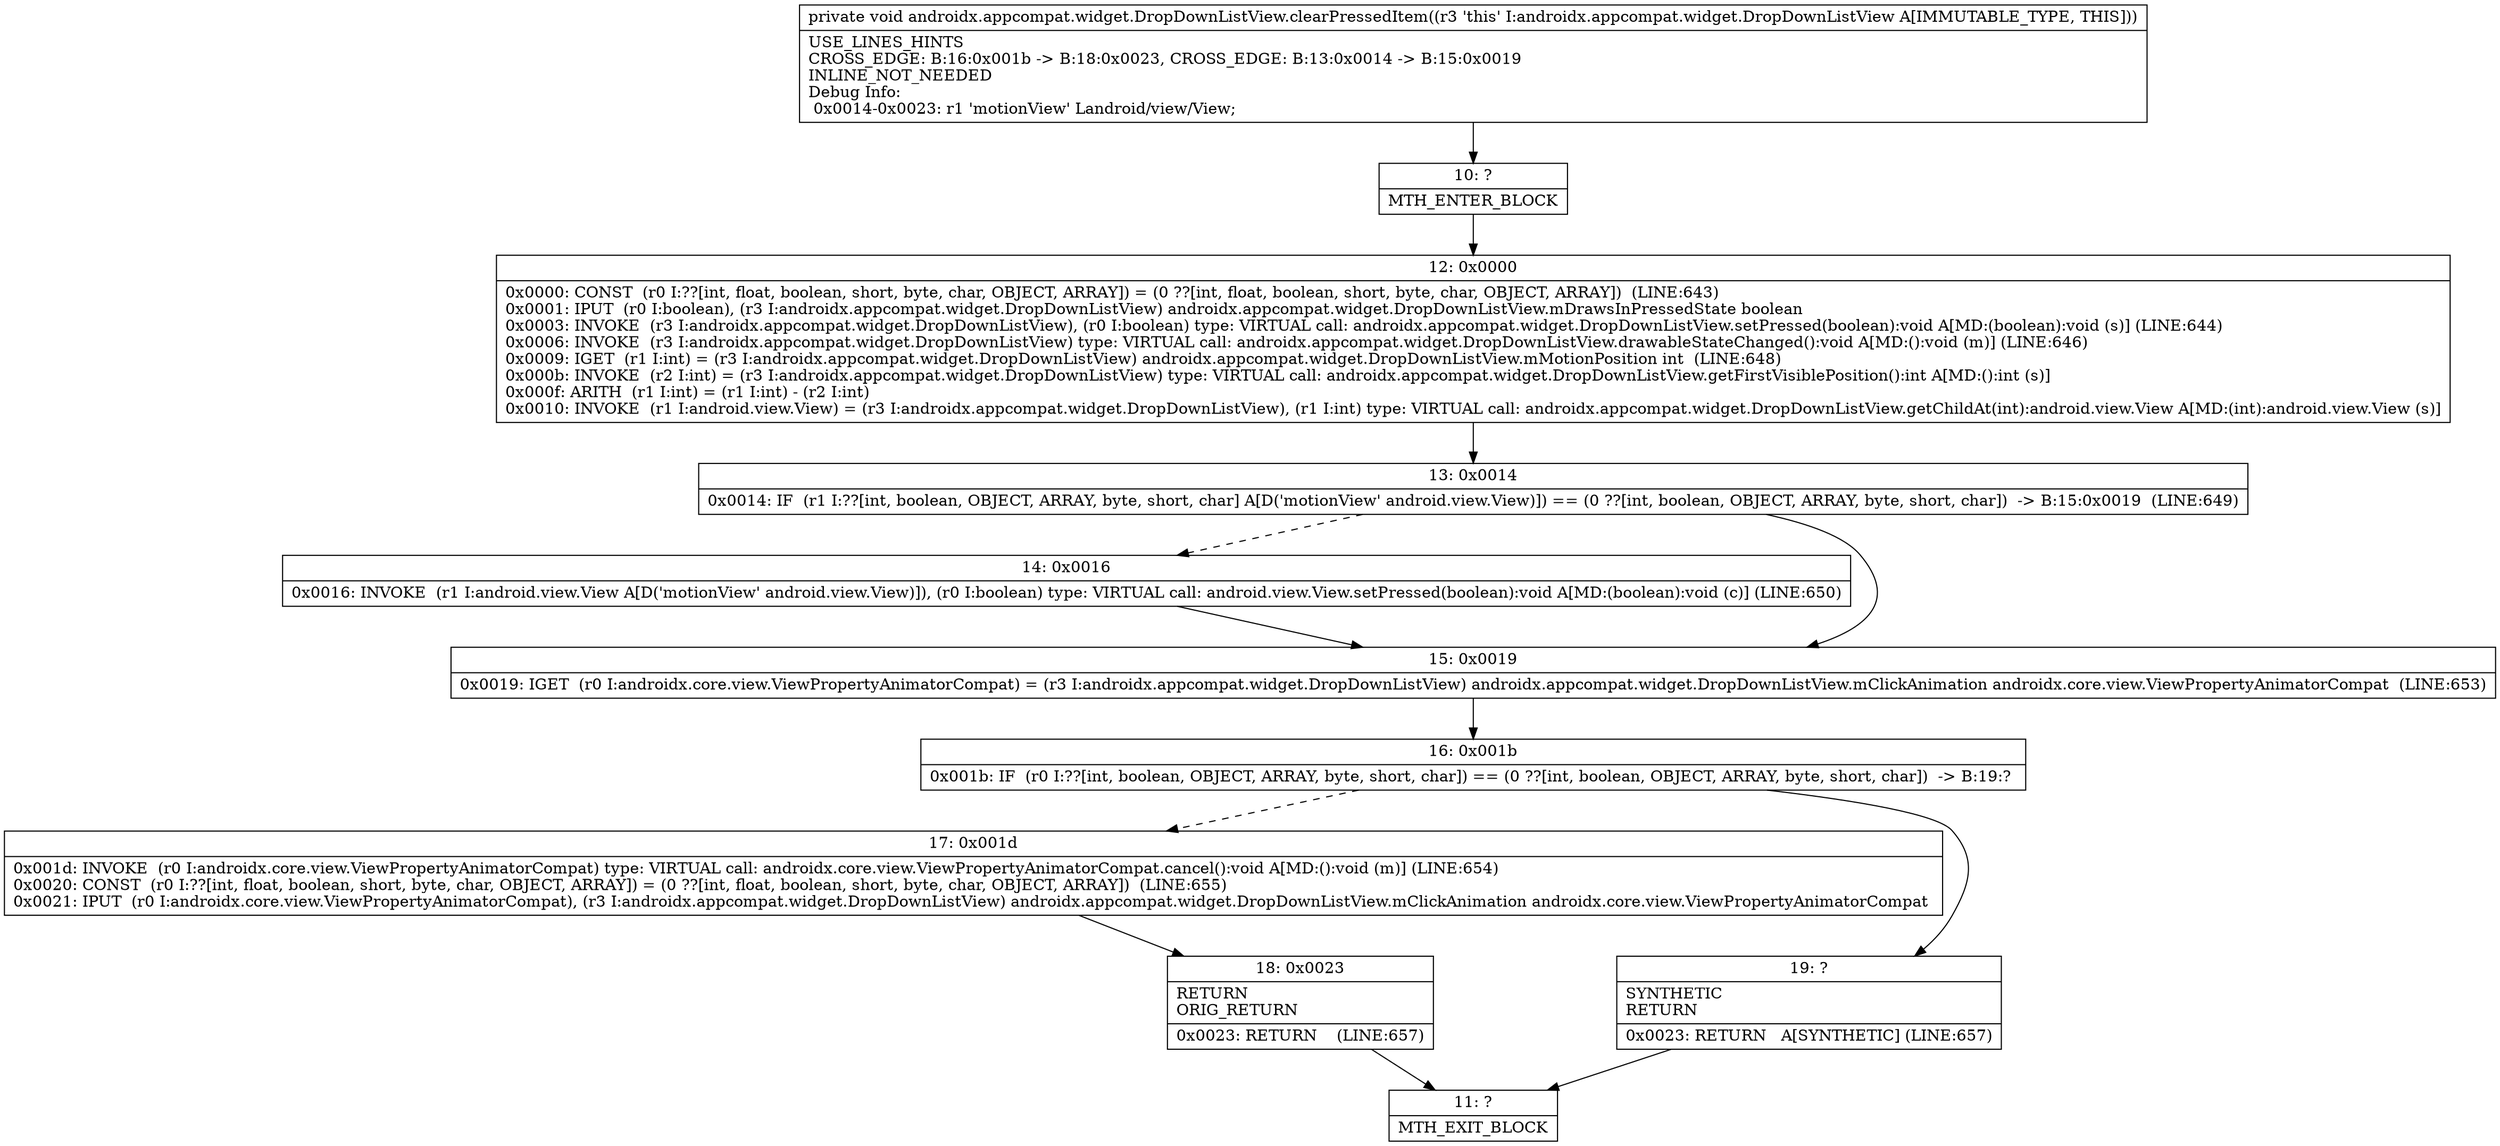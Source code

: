 digraph "CFG forandroidx.appcompat.widget.DropDownListView.clearPressedItem()V" {
Node_10 [shape=record,label="{10\:\ ?|MTH_ENTER_BLOCK\l}"];
Node_12 [shape=record,label="{12\:\ 0x0000|0x0000: CONST  (r0 I:??[int, float, boolean, short, byte, char, OBJECT, ARRAY]) = (0 ??[int, float, boolean, short, byte, char, OBJECT, ARRAY])  (LINE:643)\l0x0001: IPUT  (r0 I:boolean), (r3 I:androidx.appcompat.widget.DropDownListView) androidx.appcompat.widget.DropDownListView.mDrawsInPressedState boolean \l0x0003: INVOKE  (r3 I:androidx.appcompat.widget.DropDownListView), (r0 I:boolean) type: VIRTUAL call: androidx.appcompat.widget.DropDownListView.setPressed(boolean):void A[MD:(boolean):void (s)] (LINE:644)\l0x0006: INVOKE  (r3 I:androidx.appcompat.widget.DropDownListView) type: VIRTUAL call: androidx.appcompat.widget.DropDownListView.drawableStateChanged():void A[MD:():void (m)] (LINE:646)\l0x0009: IGET  (r1 I:int) = (r3 I:androidx.appcompat.widget.DropDownListView) androidx.appcompat.widget.DropDownListView.mMotionPosition int  (LINE:648)\l0x000b: INVOKE  (r2 I:int) = (r3 I:androidx.appcompat.widget.DropDownListView) type: VIRTUAL call: androidx.appcompat.widget.DropDownListView.getFirstVisiblePosition():int A[MD:():int (s)]\l0x000f: ARITH  (r1 I:int) = (r1 I:int) \- (r2 I:int) \l0x0010: INVOKE  (r1 I:android.view.View) = (r3 I:androidx.appcompat.widget.DropDownListView), (r1 I:int) type: VIRTUAL call: androidx.appcompat.widget.DropDownListView.getChildAt(int):android.view.View A[MD:(int):android.view.View (s)]\l}"];
Node_13 [shape=record,label="{13\:\ 0x0014|0x0014: IF  (r1 I:??[int, boolean, OBJECT, ARRAY, byte, short, char] A[D('motionView' android.view.View)]) == (0 ??[int, boolean, OBJECT, ARRAY, byte, short, char])  \-\> B:15:0x0019  (LINE:649)\l}"];
Node_14 [shape=record,label="{14\:\ 0x0016|0x0016: INVOKE  (r1 I:android.view.View A[D('motionView' android.view.View)]), (r0 I:boolean) type: VIRTUAL call: android.view.View.setPressed(boolean):void A[MD:(boolean):void (c)] (LINE:650)\l}"];
Node_15 [shape=record,label="{15\:\ 0x0019|0x0019: IGET  (r0 I:androidx.core.view.ViewPropertyAnimatorCompat) = (r3 I:androidx.appcompat.widget.DropDownListView) androidx.appcompat.widget.DropDownListView.mClickAnimation androidx.core.view.ViewPropertyAnimatorCompat  (LINE:653)\l}"];
Node_16 [shape=record,label="{16\:\ 0x001b|0x001b: IF  (r0 I:??[int, boolean, OBJECT, ARRAY, byte, short, char]) == (0 ??[int, boolean, OBJECT, ARRAY, byte, short, char])  \-\> B:19:? \l}"];
Node_17 [shape=record,label="{17\:\ 0x001d|0x001d: INVOKE  (r0 I:androidx.core.view.ViewPropertyAnimatorCompat) type: VIRTUAL call: androidx.core.view.ViewPropertyAnimatorCompat.cancel():void A[MD:():void (m)] (LINE:654)\l0x0020: CONST  (r0 I:??[int, float, boolean, short, byte, char, OBJECT, ARRAY]) = (0 ??[int, float, boolean, short, byte, char, OBJECT, ARRAY])  (LINE:655)\l0x0021: IPUT  (r0 I:androidx.core.view.ViewPropertyAnimatorCompat), (r3 I:androidx.appcompat.widget.DropDownListView) androidx.appcompat.widget.DropDownListView.mClickAnimation androidx.core.view.ViewPropertyAnimatorCompat \l}"];
Node_18 [shape=record,label="{18\:\ 0x0023|RETURN\lORIG_RETURN\l|0x0023: RETURN    (LINE:657)\l}"];
Node_11 [shape=record,label="{11\:\ ?|MTH_EXIT_BLOCK\l}"];
Node_19 [shape=record,label="{19\:\ ?|SYNTHETIC\lRETURN\l|0x0023: RETURN   A[SYNTHETIC] (LINE:657)\l}"];
MethodNode[shape=record,label="{private void androidx.appcompat.widget.DropDownListView.clearPressedItem((r3 'this' I:androidx.appcompat.widget.DropDownListView A[IMMUTABLE_TYPE, THIS]))  | USE_LINES_HINTS\lCROSS_EDGE: B:16:0x001b \-\> B:18:0x0023, CROSS_EDGE: B:13:0x0014 \-\> B:15:0x0019\lINLINE_NOT_NEEDED\lDebug Info:\l  0x0014\-0x0023: r1 'motionView' Landroid\/view\/View;\l}"];
MethodNode -> Node_10;Node_10 -> Node_12;
Node_12 -> Node_13;
Node_13 -> Node_14[style=dashed];
Node_13 -> Node_15;
Node_14 -> Node_15;
Node_15 -> Node_16;
Node_16 -> Node_17[style=dashed];
Node_16 -> Node_19;
Node_17 -> Node_18;
Node_18 -> Node_11;
Node_19 -> Node_11;
}

